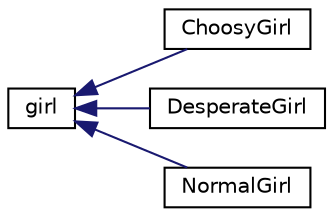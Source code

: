 digraph "Graphical Class Hierarchy"
{
  edge [fontname="Helvetica",fontsize="10",labelfontname="Helvetica",labelfontsize="10"];
  node [fontname="Helvetica",fontsize="10",shape=record];
  rankdir="LR";
  Node1 [label="girl",height=0.2,width=0.4,color="black", fillcolor="white", style="filled",URL="$classgirl.html",tooltip="class girl "];
  Node1 -> Node2 [dir="back",color="midnightblue",fontsize="10",style="solid",fontname="Helvetica"];
  Node2 [label="ChoosyGirl",height=0.2,width=0.4,color="black", fillcolor="white", style="filled",URL="$classChoosyGirl.html",tooltip="class ChoosyGirl "];
  Node1 -> Node3 [dir="back",color="midnightblue",fontsize="10",style="solid",fontname="Helvetica"];
  Node3 [label="DesperateGirl",height=0.2,width=0.4,color="black", fillcolor="white", style="filled",URL="$classDesperateGirl.html",tooltip="class DesperateGirl "];
  Node1 -> Node4 [dir="back",color="midnightblue",fontsize="10",style="solid",fontname="Helvetica"];
  Node4 [label="NormalGirl",height=0.2,width=0.4,color="black", fillcolor="white", style="filled",URL="$classNormalGirl.html",tooltip="class NormalGirl "];
}
